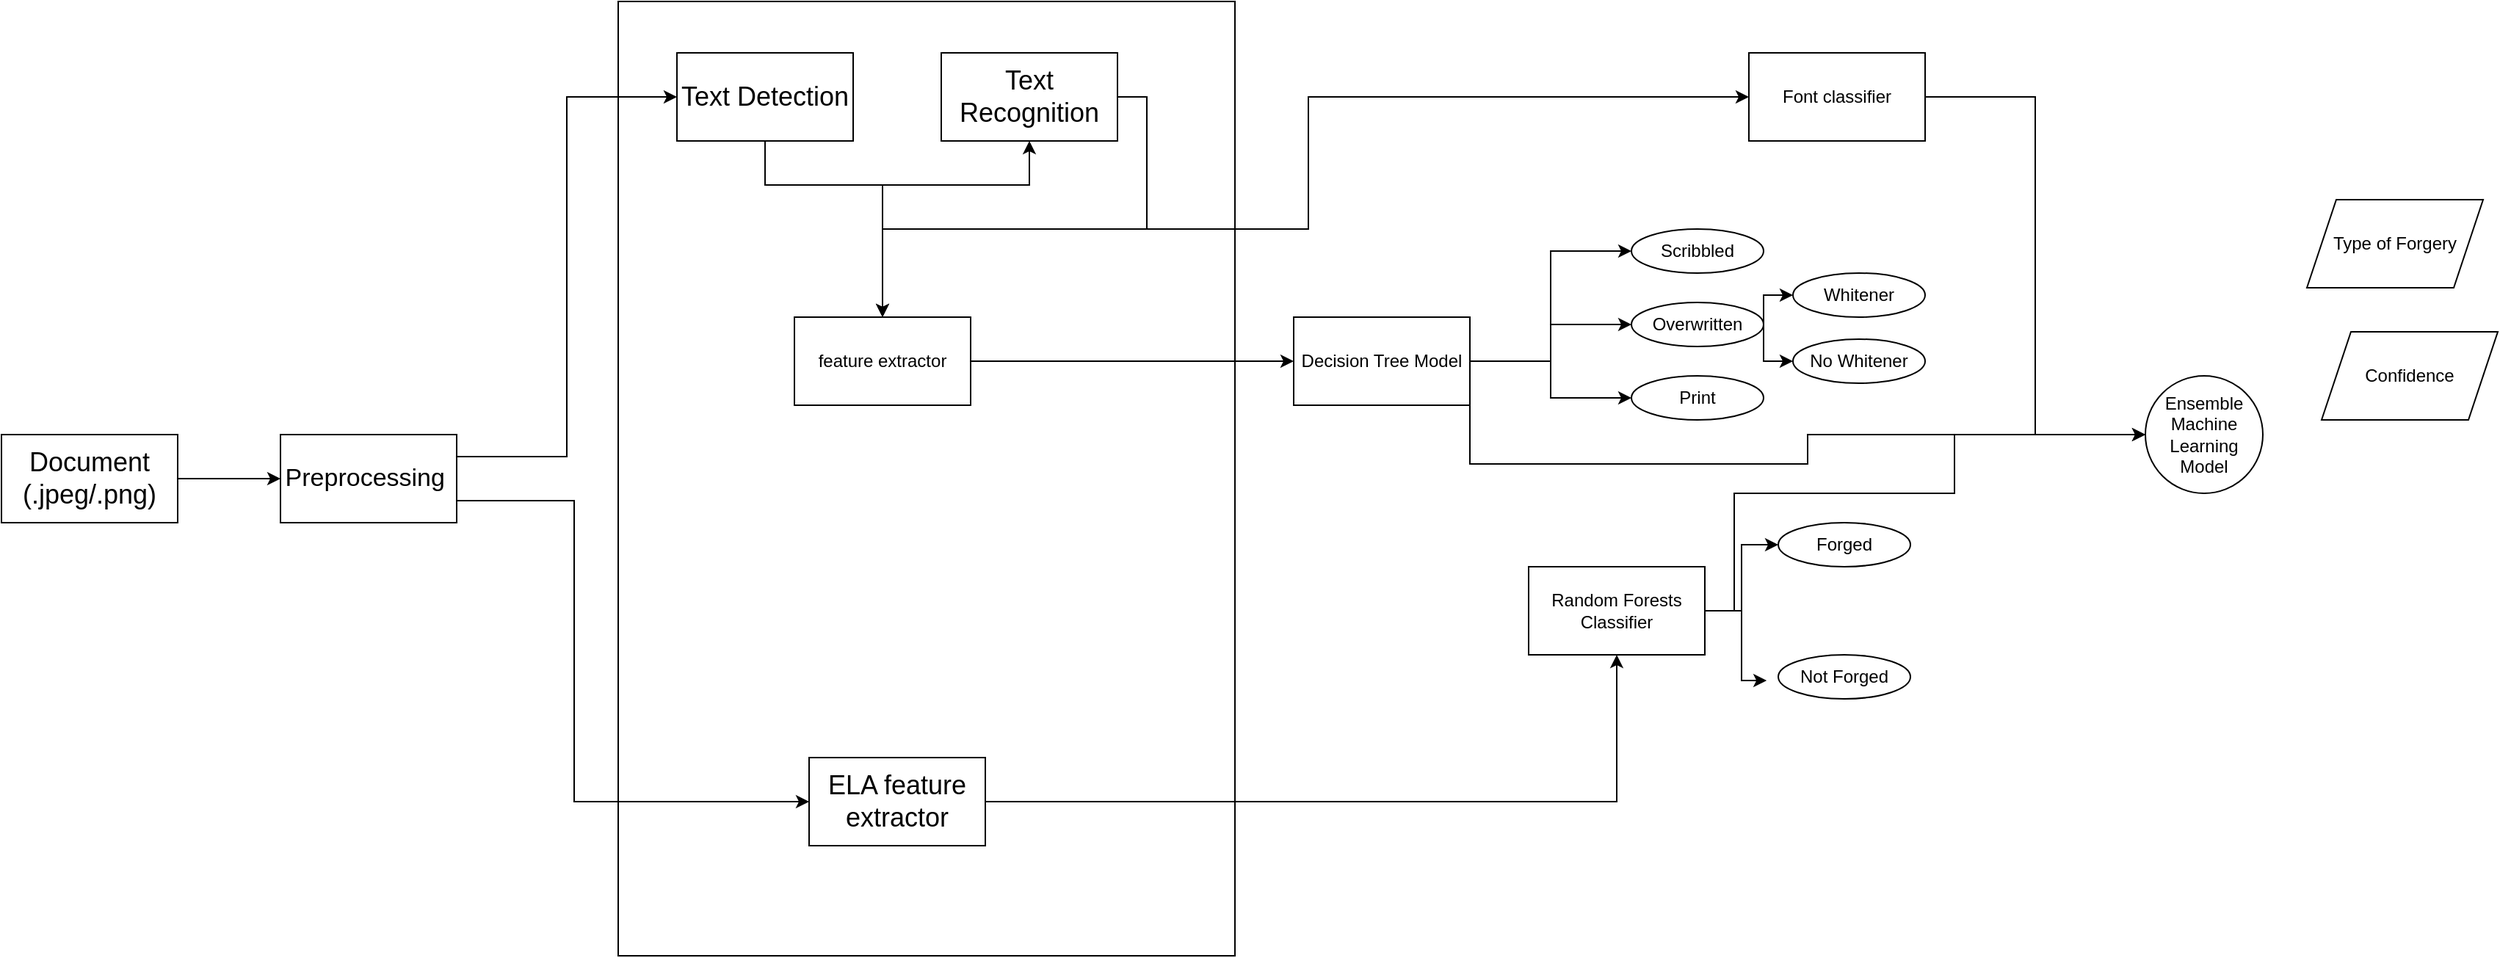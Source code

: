 <mxfile version="22.0.6" type="github">
  <diagram name="Page-1" id="OPgqksAICiDrDx__GSAM">
    <mxGraphModel dx="1982" dy="1086" grid="1" gridSize="10" guides="1" tooltips="1" connect="1" arrows="1" fold="1" page="0" pageScale="1" pageWidth="850" pageHeight="1100" math="0" shadow="0">
      <root>
        <mxCell id="0" />
        <mxCell id="1" parent="0" />
        <mxCell id="tyjZmOUifuCRZmJO71np-2" value="" style="rounded=0;whiteSpace=wrap;html=1;fillColor=none;" vertex="1" parent="1">
          <mxGeometry x="-60" y="-215" width="420" height="650" as="geometry" />
        </mxCell>
        <mxCell id="tyjZmOUifuCRZmJO71np-7" value="" style="edgeStyle=orthogonalEdgeStyle;rounded=0;orthogonalLoop=1;jettySize=auto;html=1;" edge="1" parent="1" source="tyjZmOUifuCRZmJO71np-1" target="tyjZmOUifuCRZmJO71np-6">
          <mxGeometry relative="1" as="geometry" />
        </mxCell>
        <mxCell id="tyjZmOUifuCRZmJO71np-1" value="&lt;font style=&quot;font-size: 18px;&quot;&gt;Document&lt;br&gt;(.jpeg/.png)&lt;br&gt;&lt;/font&gt;" style="rounded=0;whiteSpace=wrap;html=1;" vertex="1" parent="1">
          <mxGeometry x="-480" y="80" width="120" height="60" as="geometry" />
        </mxCell>
        <mxCell id="tyjZmOUifuCRZmJO71np-5" value="" style="edgeStyle=orthogonalEdgeStyle;rounded=0;orthogonalLoop=1;jettySize=auto;html=1;" edge="1" parent="1" source="tyjZmOUifuCRZmJO71np-3" target="tyjZmOUifuCRZmJO71np-4">
          <mxGeometry relative="1" as="geometry">
            <Array as="points">
              <mxPoint x="40" y="-90" />
              <mxPoint x="220" y="-90" />
            </Array>
          </mxGeometry>
        </mxCell>
        <mxCell id="tyjZmOUifuCRZmJO71np-3" value="&lt;font style=&quot;font-size: 18px;&quot;&gt;Text Detection&lt;/font&gt;" style="rounded=0;whiteSpace=wrap;html=1;" vertex="1" parent="1">
          <mxGeometry x="-20" y="-180" width="120" height="60" as="geometry" />
        </mxCell>
        <mxCell id="tyjZmOUifuCRZmJO71np-15" style="edgeStyle=orthogonalEdgeStyle;rounded=0;orthogonalLoop=1;jettySize=auto;html=1;exitX=1;exitY=0.5;exitDx=0;exitDy=0;entryX=0.5;entryY=0;entryDx=0;entryDy=0;" edge="1" parent="1" source="tyjZmOUifuCRZmJO71np-4" target="tyjZmOUifuCRZmJO71np-13">
          <mxGeometry relative="1" as="geometry" />
        </mxCell>
        <mxCell id="tyjZmOUifuCRZmJO71np-4" value="&lt;font style=&quot;font-size: 18px;&quot;&gt;Text Recognition&lt;/font&gt;" style="whiteSpace=wrap;html=1;rounded=0;" vertex="1" parent="1">
          <mxGeometry x="160" y="-180" width="120" height="60" as="geometry" />
        </mxCell>
        <mxCell id="tyjZmOUifuCRZmJO71np-8" style="edgeStyle=orthogonalEdgeStyle;rounded=0;orthogonalLoop=1;jettySize=auto;html=1;exitX=1;exitY=0.25;exitDx=0;exitDy=0;entryX=0;entryY=0.5;entryDx=0;entryDy=0;" edge="1" parent="1" source="tyjZmOUifuCRZmJO71np-6" target="tyjZmOUifuCRZmJO71np-3">
          <mxGeometry relative="1" as="geometry" />
        </mxCell>
        <mxCell id="tyjZmOUifuCRZmJO71np-10" style="edgeStyle=orthogonalEdgeStyle;rounded=0;orthogonalLoop=1;jettySize=auto;html=1;exitX=1;exitY=0.75;exitDx=0;exitDy=0;" edge="1" parent="1" source="tyjZmOUifuCRZmJO71np-6" target="tyjZmOUifuCRZmJO71np-9">
          <mxGeometry relative="1" as="geometry">
            <Array as="points">
              <mxPoint x="-90" y="125" />
              <mxPoint x="-90" y="330" />
            </Array>
          </mxGeometry>
        </mxCell>
        <mxCell id="tyjZmOUifuCRZmJO71np-6" value="&lt;font style=&quot;font-size: 17px;&quot;&gt;Preprocessing&amp;nbsp;&lt;/font&gt;" style="whiteSpace=wrap;html=1;rounded=0;" vertex="1" parent="1">
          <mxGeometry x="-290" y="80" width="120" height="60" as="geometry" />
        </mxCell>
        <mxCell id="tyjZmOUifuCRZmJO71np-12" value="" style="edgeStyle=orthogonalEdgeStyle;rounded=0;orthogonalLoop=1;jettySize=auto;html=1;" edge="1" parent="1" source="tyjZmOUifuCRZmJO71np-9" target="tyjZmOUifuCRZmJO71np-11">
          <mxGeometry relative="1" as="geometry" />
        </mxCell>
        <mxCell id="tyjZmOUifuCRZmJO71np-9" value="&lt;font style=&quot;font-size: 18px;&quot;&gt;ELA feature extractor&lt;/font&gt;" style="rounded=0;whiteSpace=wrap;html=1;" vertex="1" parent="1">
          <mxGeometry x="70" y="300" width="120" height="60" as="geometry" />
        </mxCell>
        <mxCell id="tyjZmOUifuCRZmJO71np-37" style="edgeStyle=orthogonalEdgeStyle;rounded=0;orthogonalLoop=1;jettySize=auto;html=1;exitX=1;exitY=0.5;exitDx=0;exitDy=0;entryX=0;entryY=0.5;entryDx=0;entryDy=0;" edge="1" parent="1" source="tyjZmOUifuCRZmJO71np-11" target="tyjZmOUifuCRZmJO71np-34">
          <mxGeometry relative="1" as="geometry" />
        </mxCell>
        <mxCell id="tyjZmOUifuCRZmJO71np-42" style="edgeStyle=orthogonalEdgeStyle;rounded=0;orthogonalLoop=1;jettySize=auto;html=1;exitX=1;exitY=0.5;exitDx=0;exitDy=0;entryX=0;entryY=0.5;entryDx=0;entryDy=0;" edge="1" parent="1">
          <mxGeometry relative="1" as="geometry">
            <mxPoint x="700" y="200" as="sourcePoint" />
            <mxPoint x="1000.0" y="80" as="targetPoint" />
            <Array as="points">
              <mxPoint x="700" y="120" />
              <mxPoint x="850" y="120" />
              <mxPoint x="850" y="80" />
            </Array>
          </mxGeometry>
        </mxCell>
        <mxCell id="tyjZmOUifuCRZmJO71np-11" value="Random Forests Classifier" style="whiteSpace=wrap;html=1;rounded=0;" vertex="1" parent="1">
          <mxGeometry x="560" y="170" width="120" height="60" as="geometry" />
        </mxCell>
        <mxCell id="tyjZmOUifuCRZmJO71np-17" value="" style="edgeStyle=orthogonalEdgeStyle;rounded=0;orthogonalLoop=1;jettySize=auto;html=1;" edge="1" parent="1" source="tyjZmOUifuCRZmJO71np-13" target="tyjZmOUifuCRZmJO71np-16">
          <mxGeometry relative="1" as="geometry" />
        </mxCell>
        <mxCell id="tyjZmOUifuCRZmJO71np-13" value="feature extractor" style="rounded=0;whiteSpace=wrap;html=1;" vertex="1" parent="1">
          <mxGeometry x="60" width="120" height="60" as="geometry" />
        </mxCell>
        <mxCell id="tyjZmOUifuCRZmJO71np-14" value="" style="endArrow=classic;html=1;rounded=0;entryX=0.5;entryY=0;entryDx=0;entryDy=0;" edge="1" parent="1" target="tyjZmOUifuCRZmJO71np-13">
          <mxGeometry width="50" height="50" relative="1" as="geometry">
            <mxPoint x="120" y="-90" as="sourcePoint" />
            <mxPoint x="110" y="-70" as="targetPoint" />
          </mxGeometry>
        </mxCell>
        <mxCell id="tyjZmOUifuCRZmJO71np-24" style="edgeStyle=orthogonalEdgeStyle;rounded=0;orthogonalLoop=1;jettySize=auto;html=1;exitX=1;exitY=0.5;exitDx=0;exitDy=0;entryX=0;entryY=0.5;entryDx=0;entryDy=0;" edge="1" parent="1" source="tyjZmOUifuCRZmJO71np-16" target="tyjZmOUifuCRZmJO71np-20">
          <mxGeometry relative="1" as="geometry" />
        </mxCell>
        <mxCell id="tyjZmOUifuCRZmJO71np-25" style="edgeStyle=orthogonalEdgeStyle;rounded=0;orthogonalLoop=1;jettySize=auto;html=1;exitX=1;exitY=0.5;exitDx=0;exitDy=0;entryX=0;entryY=0.5;entryDx=0;entryDy=0;" edge="1" parent="1" source="tyjZmOUifuCRZmJO71np-16" target="tyjZmOUifuCRZmJO71np-21">
          <mxGeometry relative="1" as="geometry" />
        </mxCell>
        <mxCell id="tyjZmOUifuCRZmJO71np-26" style="edgeStyle=orthogonalEdgeStyle;rounded=0;orthogonalLoop=1;jettySize=auto;html=1;exitX=1;exitY=0.5;exitDx=0;exitDy=0;entryX=0;entryY=0.5;entryDx=0;entryDy=0;" edge="1" parent="1" source="tyjZmOUifuCRZmJO71np-16" target="tyjZmOUifuCRZmJO71np-22">
          <mxGeometry relative="1" as="geometry" />
        </mxCell>
        <mxCell id="tyjZmOUifuCRZmJO71np-41" style="edgeStyle=orthogonalEdgeStyle;rounded=0;orthogonalLoop=1;jettySize=auto;html=1;exitX=1;exitY=0.5;exitDx=0;exitDy=0;entryX=0;entryY=0.5;entryDx=0;entryDy=0;" edge="1" parent="1" source="tyjZmOUifuCRZmJO71np-16" target="tyjZmOUifuCRZmJO71np-39">
          <mxGeometry relative="1" as="geometry">
            <Array as="points">
              <mxPoint x="520" y="100" />
              <mxPoint x="750" y="100" />
              <mxPoint x="750" y="80" />
            </Array>
          </mxGeometry>
        </mxCell>
        <mxCell id="tyjZmOUifuCRZmJO71np-16" value="Decision Tree Model" style="whiteSpace=wrap;html=1;rounded=0;" vertex="1" parent="1">
          <mxGeometry x="400" width="120" height="60" as="geometry" />
        </mxCell>
        <mxCell id="tyjZmOUifuCRZmJO71np-18" value="" style="endArrow=classic;html=1;rounded=0;entryX=0;entryY=0.5;entryDx=0;entryDy=0;" edge="1" parent="1" target="tyjZmOUifuCRZmJO71np-19">
          <mxGeometry width="50" height="50" relative="1" as="geometry">
            <mxPoint x="300" y="-60" as="sourcePoint" />
            <mxPoint x="430" y="-60" as="targetPoint" />
            <Array as="points">
              <mxPoint x="410" y="-60" />
              <mxPoint x="410" y="-150" />
            </Array>
          </mxGeometry>
        </mxCell>
        <mxCell id="tyjZmOUifuCRZmJO71np-40" style="edgeStyle=orthogonalEdgeStyle;rounded=0;orthogonalLoop=1;jettySize=auto;html=1;exitX=1;exitY=0.5;exitDx=0;exitDy=0;entryX=0;entryY=0.5;entryDx=0;entryDy=0;" edge="1" parent="1" source="tyjZmOUifuCRZmJO71np-19" target="tyjZmOUifuCRZmJO71np-39">
          <mxGeometry relative="1" as="geometry" />
        </mxCell>
        <mxCell id="tyjZmOUifuCRZmJO71np-19" value="Font classifier" style="rounded=0;whiteSpace=wrap;html=1;" vertex="1" parent="1">
          <mxGeometry x="710" y="-180" width="120" height="60" as="geometry" />
        </mxCell>
        <mxCell id="tyjZmOUifuCRZmJO71np-20" value="Scribbled" style="ellipse;whiteSpace=wrap;html=1;" vertex="1" parent="1">
          <mxGeometry x="630" y="-60" width="90" height="30" as="geometry" />
        </mxCell>
        <mxCell id="tyjZmOUifuCRZmJO71np-32" style="edgeStyle=orthogonalEdgeStyle;rounded=0;orthogonalLoop=1;jettySize=auto;html=1;exitX=1;exitY=0.5;exitDx=0;exitDy=0;entryX=0;entryY=0.5;entryDx=0;entryDy=0;" edge="1" parent="1" source="tyjZmOUifuCRZmJO71np-21" target="tyjZmOUifuCRZmJO71np-30">
          <mxGeometry relative="1" as="geometry">
            <Array as="points">
              <mxPoint x="720" y="-15" />
            </Array>
          </mxGeometry>
        </mxCell>
        <mxCell id="tyjZmOUifuCRZmJO71np-33" style="edgeStyle=orthogonalEdgeStyle;rounded=0;orthogonalLoop=1;jettySize=auto;html=1;exitX=1;exitY=0.5;exitDx=0;exitDy=0;entryX=0;entryY=0.5;entryDx=0;entryDy=0;" edge="1" parent="1" source="tyjZmOUifuCRZmJO71np-21" target="tyjZmOUifuCRZmJO71np-31">
          <mxGeometry relative="1" as="geometry">
            <Array as="points">
              <mxPoint x="720" y="30" />
            </Array>
          </mxGeometry>
        </mxCell>
        <mxCell id="tyjZmOUifuCRZmJO71np-21" value="Overwritten" style="ellipse;whiteSpace=wrap;html=1;" vertex="1" parent="1">
          <mxGeometry x="630" y="-10" width="90" height="30" as="geometry" />
        </mxCell>
        <mxCell id="tyjZmOUifuCRZmJO71np-22" value="Print" style="ellipse;whiteSpace=wrap;html=1;" vertex="1" parent="1">
          <mxGeometry x="630" y="40" width="90" height="30" as="geometry" />
        </mxCell>
        <mxCell id="tyjZmOUifuCRZmJO71np-30" value="Whitener" style="ellipse;whiteSpace=wrap;html=1;" vertex="1" parent="1">
          <mxGeometry x="740" y="-30" width="90" height="30" as="geometry" />
        </mxCell>
        <mxCell id="tyjZmOUifuCRZmJO71np-31" value="No Whitener" style="ellipse;whiteSpace=wrap;html=1;" vertex="1" parent="1">
          <mxGeometry x="740" y="15" width="90" height="30" as="geometry" />
        </mxCell>
        <mxCell id="tyjZmOUifuCRZmJO71np-34" value="Forged" style="ellipse;whiteSpace=wrap;html=1;" vertex="1" parent="1">
          <mxGeometry x="730" y="140" width="90" height="30" as="geometry" />
        </mxCell>
        <mxCell id="tyjZmOUifuCRZmJO71np-36" value="Not Forged" style="ellipse;whiteSpace=wrap;html=1;" vertex="1" parent="1">
          <mxGeometry x="730" y="230" width="90" height="30" as="geometry" />
        </mxCell>
        <mxCell id="tyjZmOUifuCRZmJO71np-38" style="edgeStyle=orthogonalEdgeStyle;rounded=0;orthogonalLoop=1;jettySize=auto;html=1;exitX=1;exitY=0.5;exitDx=0;exitDy=0;entryX=-0.088;entryY=0.584;entryDx=0;entryDy=0;entryPerimeter=0;" edge="1" parent="1" source="tyjZmOUifuCRZmJO71np-11" target="tyjZmOUifuCRZmJO71np-36">
          <mxGeometry relative="1" as="geometry" />
        </mxCell>
        <mxCell id="tyjZmOUifuCRZmJO71np-39" value="Ensemble Machine Learning Model" style="ellipse;whiteSpace=wrap;html=1;aspect=fixed;" vertex="1" parent="1">
          <mxGeometry x="980" y="40" width="80" height="80" as="geometry" />
        </mxCell>
        <mxCell id="tyjZmOUifuCRZmJO71np-44" value="Type of Forgery" style="shape=parallelogram;perimeter=parallelogramPerimeter;whiteSpace=wrap;html=1;fixedSize=1;" vertex="1" parent="1">
          <mxGeometry x="1090" y="-80" width="120" height="60" as="geometry" />
        </mxCell>
        <mxCell id="tyjZmOUifuCRZmJO71np-45" value="Confidence" style="shape=parallelogram;perimeter=parallelogramPerimeter;whiteSpace=wrap;html=1;fixedSize=1;" vertex="1" parent="1">
          <mxGeometry x="1100" y="10" width="120" height="60" as="geometry" />
        </mxCell>
      </root>
    </mxGraphModel>
  </diagram>
</mxfile>
